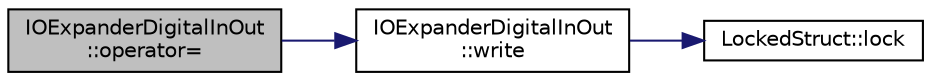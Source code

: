 digraph "IOExpanderDigitalInOut::operator="
{
  edge [fontname="Helvetica",fontsize="10",labelfontname="Helvetica",labelfontsize="10"];
  node [fontname="Helvetica",fontsize="10",shape=record];
  rankdir="LR";
  Node12 [label="IOExpanderDigitalInOut\l::operator=",height=0.2,width=0.4,color="black", fillcolor="grey75", style="filled", fontcolor="black"];
  Node12 -> Node13 [color="midnightblue",fontsize="10",style="solid",fontname="Helvetica"];
  Node13 [label="IOExpanderDigitalInOut\l::write",height=0.2,width=0.4,color="black", fillcolor="white", style="filled",URL="$class_i_o_expander_digital_in_out.html#aa7f37890760ec610beebfdf6a7cd17a0",tooltip="Pulls pin low if val = 0 and pulls pin high if val >= 1. "];
  Node13 -> Node14 [color="midnightblue",fontsize="10",style="solid",fontname="Helvetica"];
  Node14 [label="LockedStruct::lock",height=0.2,width=0.4,color="black", fillcolor="white", style="filled",URL="$struct_locked_struct.html#aa207b98a1cd6c569a96e7d1d5565478f",tooltip="Lock this struct. "];
}
